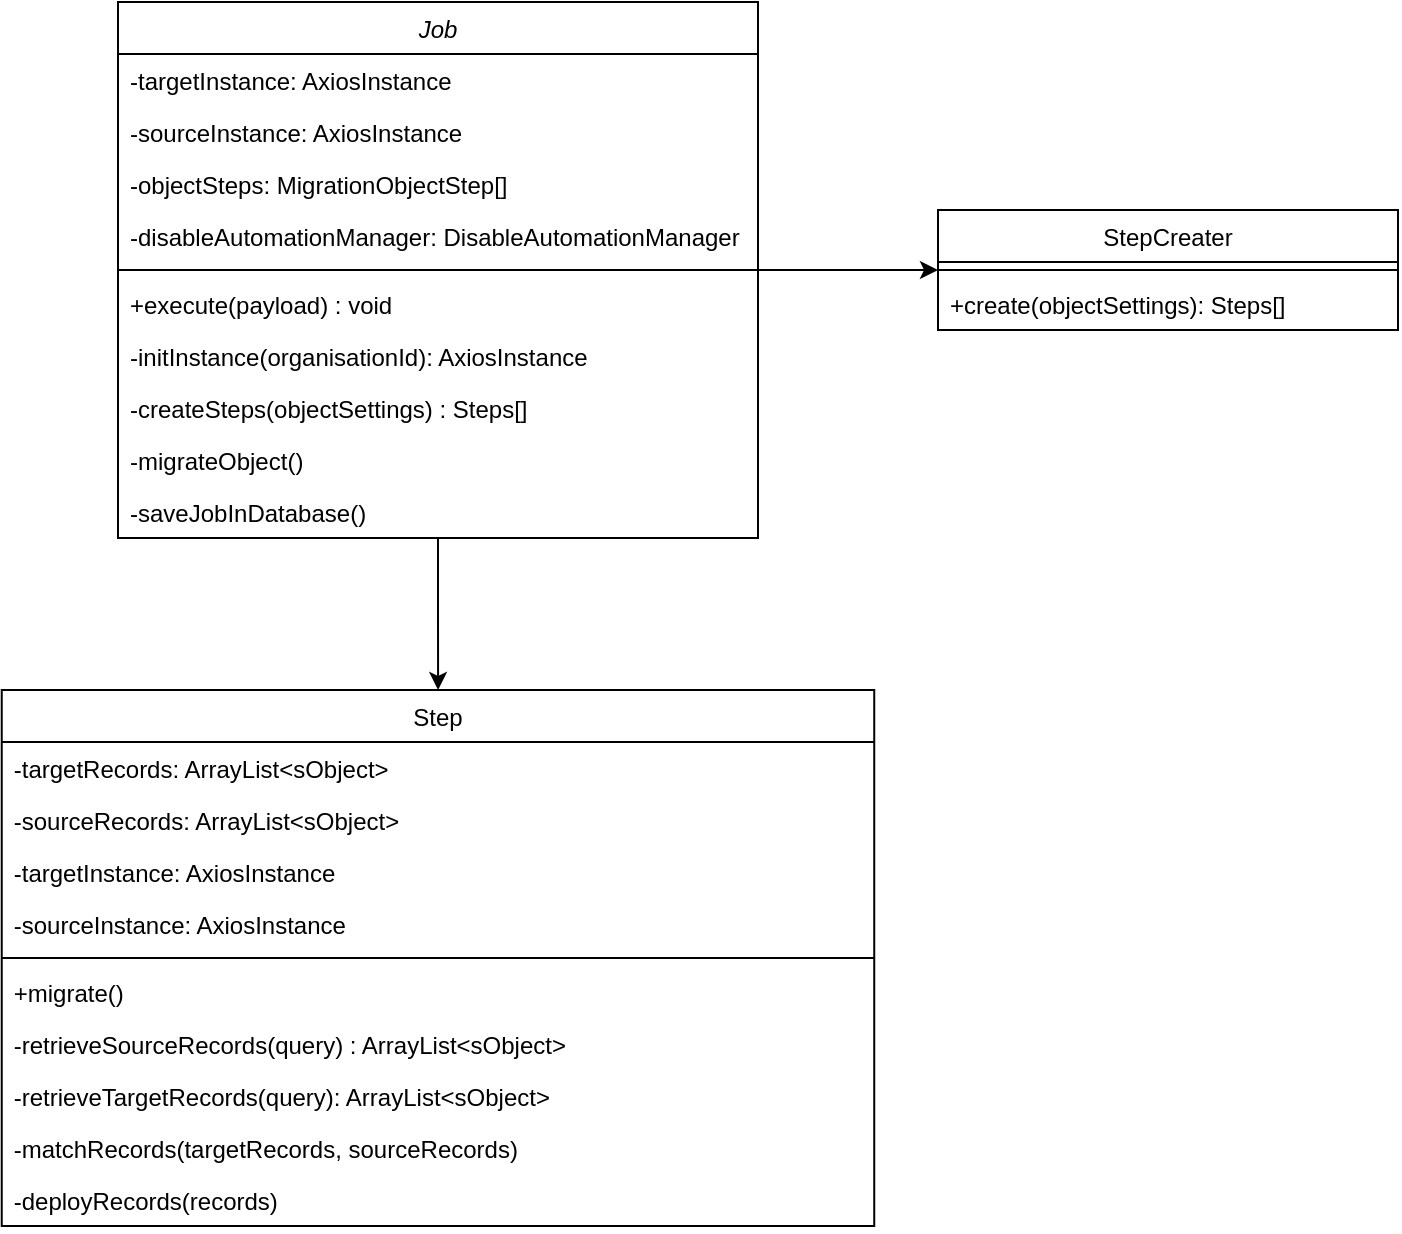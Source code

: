<mxfile version="20.5.3" type="github">
  <diagram id="C5RBs43oDa-KdzZeNtuy" name="Page-1">
    <mxGraphModel dx="1422" dy="773" grid="1" gridSize="10" guides="1" tooltips="1" connect="1" arrows="1" fold="1" page="1" pageScale="1" pageWidth="827" pageHeight="1169" math="0" shadow="0">
      <root>
        <mxCell id="WIyWlLk6GJQsqaUBKTNV-0" />
        <mxCell id="WIyWlLk6GJQsqaUBKTNV-1" parent="WIyWlLk6GJQsqaUBKTNV-0" />
        <mxCell id="ReaH6aP-_7udWEYdo13z-65" style="edgeStyle=orthogonalEdgeStyle;rounded=0;orthogonalLoop=1;jettySize=auto;html=1;" edge="1" parent="WIyWlLk6GJQsqaUBKTNV-1" source="zkfFHV4jXpPFQw0GAbJ--0" target="ReaH6aP-_7udWEYdo13z-13">
          <mxGeometry relative="1" as="geometry" />
        </mxCell>
        <mxCell id="ReaH6aP-_7udWEYdo13z-66" style="edgeStyle=orthogonalEdgeStyle;rounded=0;orthogonalLoop=1;jettySize=auto;html=1;" edge="1" parent="WIyWlLk6GJQsqaUBKTNV-1" source="zkfFHV4jXpPFQw0GAbJ--0" target="ReaH6aP-_7udWEYdo13z-9">
          <mxGeometry relative="1" as="geometry" />
        </mxCell>
        <mxCell id="zkfFHV4jXpPFQw0GAbJ--0" value="Job" style="swimlane;fontStyle=2;align=center;verticalAlign=top;childLayout=stackLayout;horizontal=1;startSize=26;horizontalStack=0;resizeParent=1;resizeLast=0;collapsible=1;marginBottom=0;rounded=0;shadow=0;strokeWidth=1;" parent="WIyWlLk6GJQsqaUBKTNV-1" vertex="1">
          <mxGeometry x="70" y="120" width="320" height="268" as="geometry">
            <mxRectangle x="230" y="140" width="160" height="26" as="alternateBounds" />
          </mxGeometry>
        </mxCell>
        <mxCell id="ReaH6aP-_7udWEYdo13z-49" value="-targetInstance: AxiosInstance" style="text;align=left;verticalAlign=top;spacingLeft=4;spacingRight=4;overflow=hidden;rotatable=0;points=[[0,0.5],[1,0.5]];portConstraint=eastwest;" vertex="1" parent="zkfFHV4jXpPFQw0GAbJ--0">
          <mxGeometry y="26" width="320" height="26" as="geometry" />
        </mxCell>
        <mxCell id="ReaH6aP-_7udWEYdo13z-48" value="-sourceInstance: AxiosInstance" style="text;align=left;verticalAlign=top;spacingLeft=4;spacingRight=4;overflow=hidden;rotatable=0;points=[[0,0.5],[1,0.5]];portConstraint=eastwest;" vertex="1" parent="zkfFHV4jXpPFQw0GAbJ--0">
          <mxGeometry y="52" width="320" height="26" as="geometry" />
        </mxCell>
        <mxCell id="ReaH6aP-_7udWEYdo13z-63" value="-objectSteps: MigrationObjectStep[]&#xa;" style="text;align=left;verticalAlign=top;spacingLeft=4;spacingRight=4;overflow=hidden;rotatable=0;points=[[0,0.5],[1,0.5]];portConstraint=eastwest;" vertex="1" parent="zkfFHV4jXpPFQw0GAbJ--0">
          <mxGeometry y="78" width="320" height="26" as="geometry" />
        </mxCell>
        <mxCell id="ReaH6aP-_7udWEYdo13z-77" value="-disableAutomationManager: DisableAutomationManager&#xa;" style="text;align=left;verticalAlign=top;spacingLeft=4;spacingRight=4;overflow=hidden;rotatable=0;points=[[0,0.5],[1,0.5]];portConstraint=eastwest;" vertex="1" parent="zkfFHV4jXpPFQw0GAbJ--0">
          <mxGeometry y="104" width="320" height="26" as="geometry" />
        </mxCell>
        <mxCell id="zkfFHV4jXpPFQw0GAbJ--4" value="" style="line;html=1;strokeWidth=1;align=left;verticalAlign=middle;spacingTop=-1;spacingLeft=3;spacingRight=3;rotatable=0;labelPosition=right;points=[];portConstraint=eastwest;" parent="zkfFHV4jXpPFQw0GAbJ--0" vertex="1">
          <mxGeometry y="130" width="320" height="8" as="geometry" />
        </mxCell>
        <mxCell id="ReaH6aP-_7udWEYdo13z-18" value="+execute(payload) : void" style="text;align=left;verticalAlign=top;spacingLeft=4;spacingRight=4;overflow=hidden;rotatable=0;points=[[0,0.5],[1,0.5]];portConstraint=eastwest;" vertex="1" parent="zkfFHV4jXpPFQw0GAbJ--0">
          <mxGeometry y="138" width="320" height="26" as="geometry" />
        </mxCell>
        <mxCell id="ReaH6aP-_7udWEYdo13z-68" value="-initInstance(organisationId): AxiosInstance" style="text;align=left;verticalAlign=top;spacingLeft=4;spacingRight=4;overflow=hidden;rotatable=0;points=[[0,0.5],[1,0.5]];portConstraint=eastwest;" vertex="1" parent="zkfFHV4jXpPFQw0GAbJ--0">
          <mxGeometry y="164" width="320" height="26" as="geometry" />
        </mxCell>
        <mxCell id="ReaH6aP-_7udWEYdo13z-64" value="-createSteps(objectSettings) : Steps[]" style="text;align=left;verticalAlign=top;spacingLeft=4;spacingRight=4;overflow=hidden;rotatable=0;points=[[0,0.5],[1,0.5]];portConstraint=eastwest;" vertex="1" parent="zkfFHV4jXpPFQw0GAbJ--0">
          <mxGeometry y="190" width="320" height="26" as="geometry" />
        </mxCell>
        <mxCell id="ReaH6aP-_7udWEYdo13z-67" value="-migrateObject()" style="text;align=left;verticalAlign=top;spacingLeft=4;spacingRight=4;overflow=hidden;rotatable=0;points=[[0,0.5],[1,0.5]];portConstraint=eastwest;" vertex="1" parent="zkfFHV4jXpPFQw0GAbJ--0">
          <mxGeometry y="216" width="320" height="26" as="geometry" />
        </mxCell>
        <mxCell id="ReaH6aP-_7udWEYdo13z-74" value="-saveJobInDatabase()" style="text;align=left;verticalAlign=top;spacingLeft=4;spacingRight=4;overflow=hidden;rotatable=0;points=[[0,0.5],[1,0.5]];portConstraint=eastwest;" vertex="1" parent="zkfFHV4jXpPFQw0GAbJ--0">
          <mxGeometry y="242" width="320" height="26" as="geometry" />
        </mxCell>
        <mxCell id="ReaH6aP-_7udWEYdo13z-9" value="StepCreater" style="swimlane;fontStyle=0;align=center;verticalAlign=top;childLayout=stackLayout;horizontal=1;startSize=26;horizontalStack=0;resizeParent=1;resizeLast=0;collapsible=1;marginBottom=0;rounded=0;shadow=0;strokeWidth=1;" vertex="1" parent="WIyWlLk6GJQsqaUBKTNV-1">
          <mxGeometry x="480" y="224" width="230" height="60" as="geometry">
            <mxRectangle x="550" y="140" width="160" height="26" as="alternateBounds" />
          </mxGeometry>
        </mxCell>
        <mxCell id="ReaH6aP-_7udWEYdo13z-11" value="" style="line;html=1;strokeWidth=1;align=left;verticalAlign=middle;spacingTop=-1;spacingLeft=3;spacingRight=3;rotatable=0;labelPosition=right;points=[];portConstraint=eastwest;" vertex="1" parent="ReaH6aP-_7udWEYdo13z-9">
          <mxGeometry y="26" width="230" height="8" as="geometry" />
        </mxCell>
        <mxCell id="ReaH6aP-_7udWEYdo13z-43" value="+create(objectSettings): Steps[]" style="text;align=left;verticalAlign=top;spacingLeft=4;spacingRight=4;overflow=hidden;rotatable=0;points=[[0,0.5],[1,0.5]];portConstraint=eastwest;" vertex="1" parent="ReaH6aP-_7udWEYdo13z-9">
          <mxGeometry y="34" width="230" height="26" as="geometry" />
        </mxCell>
        <mxCell id="ReaH6aP-_7udWEYdo13z-13" value="Step" style="swimlane;fontStyle=0;align=center;verticalAlign=top;childLayout=stackLayout;horizontal=1;startSize=26;horizontalStack=0;resizeParent=1;resizeLast=0;collapsible=1;marginBottom=0;rounded=0;shadow=0;strokeWidth=1;" vertex="1" parent="WIyWlLk6GJQsqaUBKTNV-1">
          <mxGeometry x="11.87" y="464" width="436.25" height="268" as="geometry">
            <mxRectangle x="550" y="140" width="160" height="26" as="alternateBounds" />
          </mxGeometry>
        </mxCell>
        <mxCell id="ReaH6aP-_7udWEYdo13z-72" value="-targetRecords: ArrayList&lt;sObject&gt;" style="text;align=left;verticalAlign=top;spacingLeft=4;spacingRight=4;overflow=hidden;rotatable=0;points=[[0,0.5],[1,0.5]];portConstraint=eastwest;" vertex="1" parent="ReaH6aP-_7udWEYdo13z-13">
          <mxGeometry y="26" width="436.25" height="26" as="geometry" />
        </mxCell>
        <mxCell id="ReaH6aP-_7udWEYdo13z-73" value="-sourceRecords: ArrayList&lt;sObject&gt;" style="text;align=left;verticalAlign=top;spacingLeft=4;spacingRight=4;overflow=hidden;rotatable=0;points=[[0,0.5],[1,0.5]];portConstraint=eastwest;" vertex="1" parent="ReaH6aP-_7udWEYdo13z-13">
          <mxGeometry y="52" width="436.25" height="26" as="geometry" />
        </mxCell>
        <mxCell id="ReaH6aP-_7udWEYdo13z-78" value="-targetInstance: AxiosInstance" style="text;align=left;verticalAlign=top;spacingLeft=4;spacingRight=4;overflow=hidden;rotatable=0;points=[[0,0.5],[1,0.5]];portConstraint=eastwest;" vertex="1" parent="ReaH6aP-_7udWEYdo13z-13">
          <mxGeometry y="78" width="436.25" height="26" as="geometry" />
        </mxCell>
        <mxCell id="ReaH6aP-_7udWEYdo13z-79" value="-sourceInstance: AxiosInstance" style="text;align=left;verticalAlign=top;spacingLeft=4;spacingRight=4;overflow=hidden;rotatable=0;points=[[0,0.5],[1,0.5]];portConstraint=eastwest;" vertex="1" parent="ReaH6aP-_7udWEYdo13z-13">
          <mxGeometry y="104" width="436.25" height="26" as="geometry" />
        </mxCell>
        <mxCell id="ReaH6aP-_7udWEYdo13z-15" value="" style="line;html=1;strokeWidth=1;align=left;verticalAlign=middle;spacingTop=-1;spacingLeft=3;spacingRight=3;rotatable=0;labelPosition=right;points=[];portConstraint=eastwest;" vertex="1" parent="ReaH6aP-_7udWEYdo13z-13">
          <mxGeometry y="130" width="436.25" height="8" as="geometry" />
        </mxCell>
        <mxCell id="ReaH6aP-_7udWEYdo13z-70" value="+migrate()" style="text;align=left;verticalAlign=top;spacingLeft=4;spacingRight=4;overflow=hidden;rotatable=0;points=[[0,0.5],[1,0.5]];portConstraint=eastwest;" vertex="1" parent="ReaH6aP-_7udWEYdo13z-13">
          <mxGeometry y="138" width="436.25" height="26" as="geometry" />
        </mxCell>
        <mxCell id="ReaH6aP-_7udWEYdo13z-16" value="-retrieveSourceRecords(query) : ArrayList&lt;sObject&gt;" style="text;align=left;verticalAlign=top;spacingLeft=4;spacingRight=4;overflow=hidden;rotatable=0;points=[[0,0.5],[1,0.5]];portConstraint=eastwest;" vertex="1" parent="ReaH6aP-_7udWEYdo13z-13">
          <mxGeometry y="164" width="436.25" height="26" as="geometry" />
        </mxCell>
        <mxCell id="ReaH6aP-_7udWEYdo13z-55" value="-retrieveTargetRecords(query): ArrayList&lt;sObject&gt;" style="text;align=left;verticalAlign=top;spacingLeft=4;spacingRight=4;overflow=hidden;rotatable=0;points=[[0,0.5],[1,0.5]];portConstraint=eastwest;" vertex="1" parent="ReaH6aP-_7udWEYdo13z-13">
          <mxGeometry y="190" width="436.25" height="26" as="geometry" />
        </mxCell>
        <mxCell id="ReaH6aP-_7udWEYdo13z-56" value="-matchRecords(targetRecords, sourceRecords)" style="text;align=left;verticalAlign=top;spacingLeft=4;spacingRight=4;overflow=hidden;rotatable=0;points=[[0,0.5],[1,0.5]];portConstraint=eastwest;" vertex="1" parent="ReaH6aP-_7udWEYdo13z-13">
          <mxGeometry y="216" width="436.25" height="26" as="geometry" />
        </mxCell>
        <mxCell id="ReaH6aP-_7udWEYdo13z-57" value="-deployRecords(records)" style="text;align=left;verticalAlign=top;spacingLeft=4;spacingRight=4;overflow=hidden;rotatable=0;points=[[0,0.5],[1,0.5]];portConstraint=eastwest;" vertex="1" parent="ReaH6aP-_7udWEYdo13z-13">
          <mxGeometry y="242" width="436.25" height="26" as="geometry" />
        </mxCell>
      </root>
    </mxGraphModel>
  </diagram>
</mxfile>

